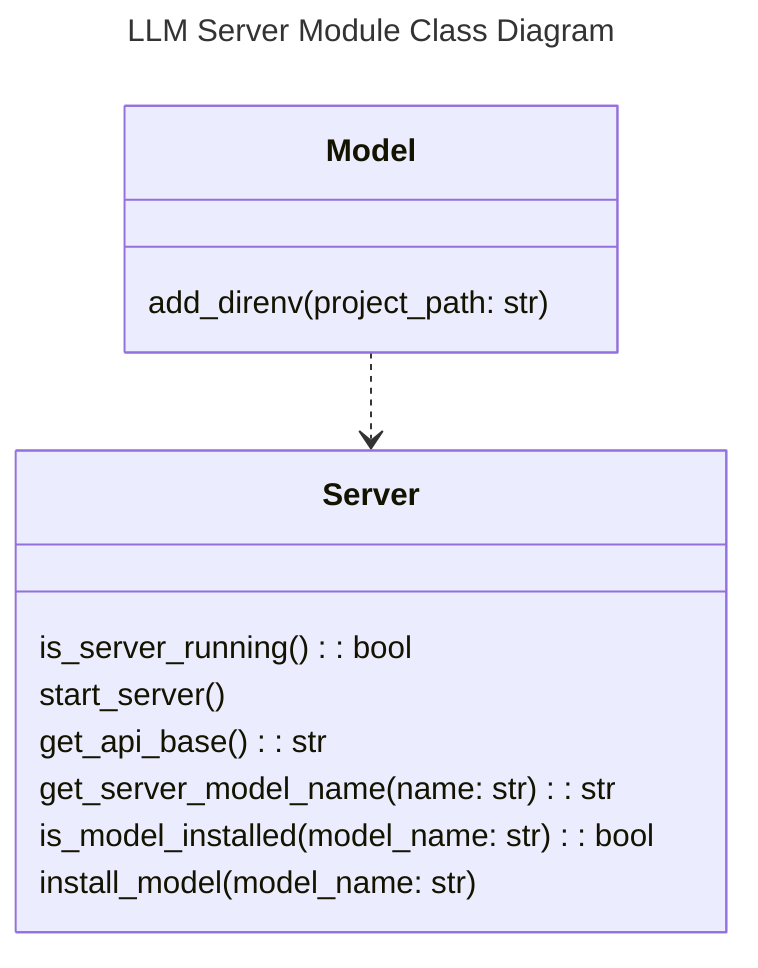 ---
title: LLM Server Module Class Diagram
---
classDiagram

    class Server {
        is_server_running(): bool
        start_server()
        get_api_base(): str
        get_server_model_name(name: str): str
        is_model_installed(model_name: str): bool
        install_model(model_name: str)
    }

    class Model {
        add_direnv(project_path: str)
    }

    Model ..> Server